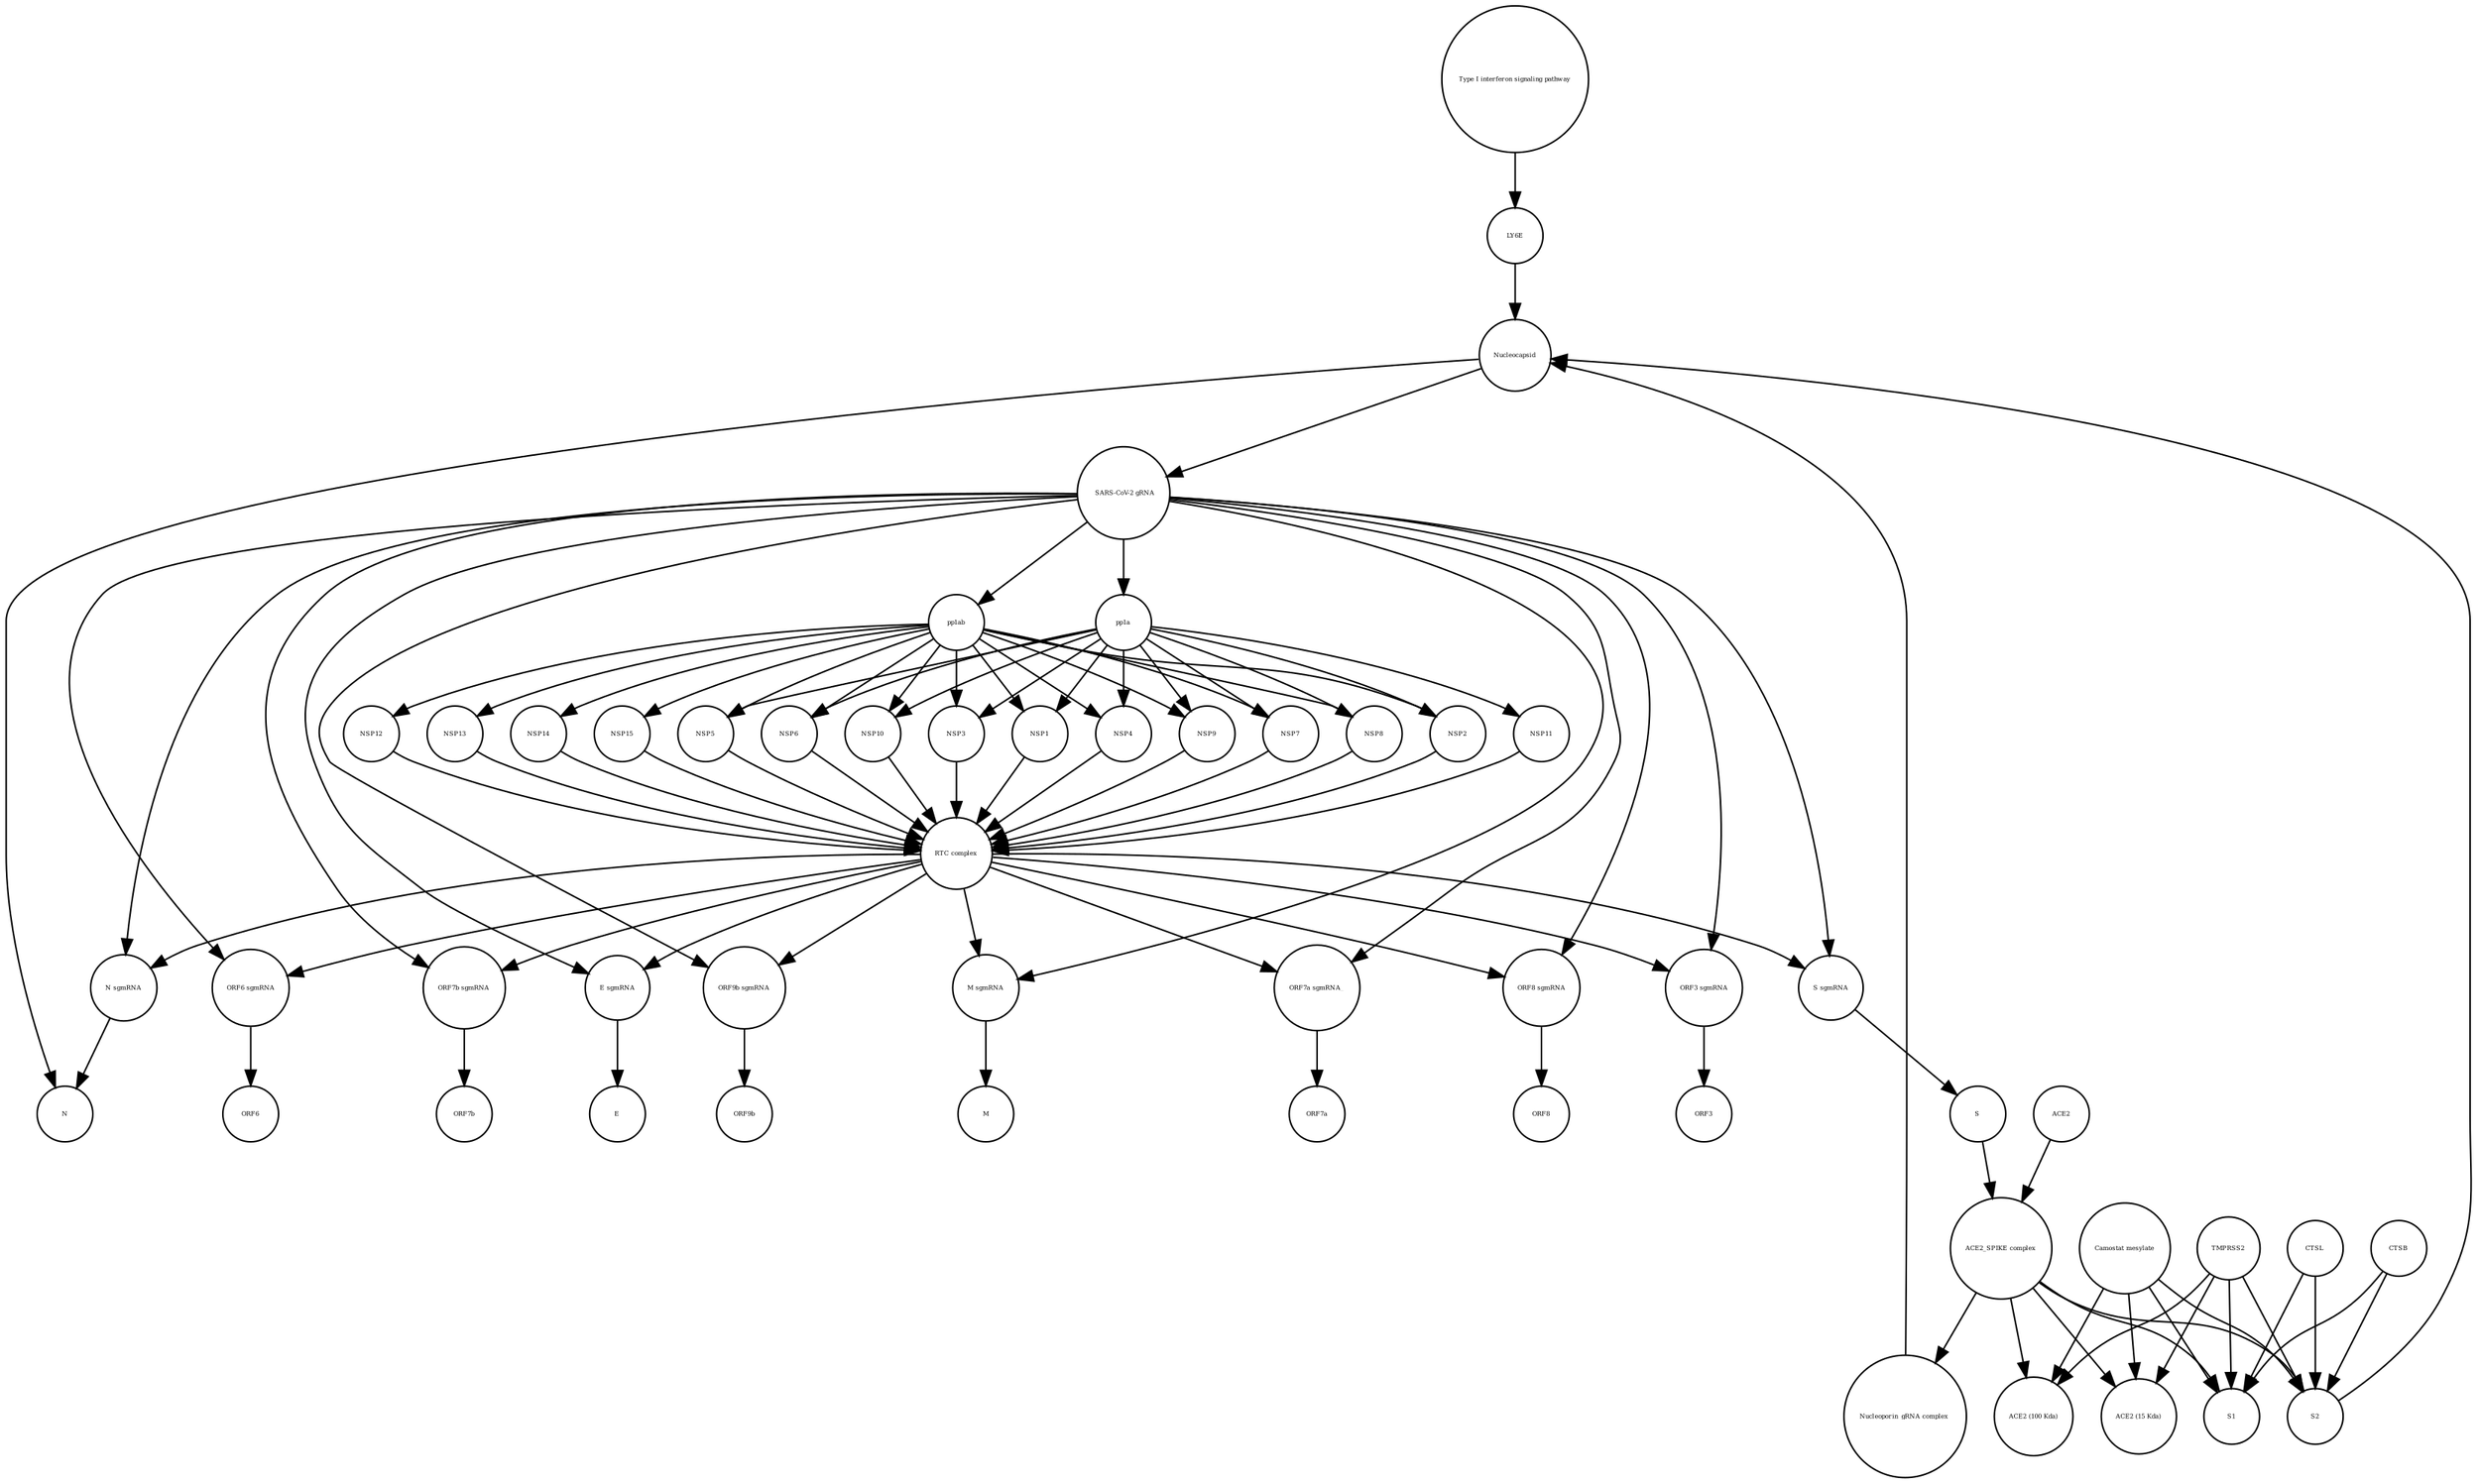 strict digraph  {
"Type I interferon signaling pathway" [annotation="", bipartite=0, cls=phenotype, fontsize=4, label="Type I interferon signaling pathway", shape=circle];
LY6E [annotation="", bipartite=0, cls=macromolecule, fontsize=4, label=LY6E, shape=circle];
"Camostat mesylate" [annotation="urn_miriam_pubchem.compound_2536", bipartite=0, cls="simple chemical", fontsize=4, label="Camostat mesylate", shape=circle];
ORF3 [annotation="", bipartite=0, cls=macromolecule, fontsize=4, label=ORF3, shape=circle];
NSP6 [annotation="", bipartite=0, cls=macromolecule, fontsize=4, label=NSP6, shape=circle];
NSP10 [annotation="", bipartite=0, cls=macromolecule, fontsize=4, label=NSP10, shape=circle];
Nucleocapsid [annotation="", bipartite=0, cls=complex, fontsize=4, label=Nucleocapsid, shape=circle];
ORF9b [annotation="", bipartite=0, cls=macromolecule, fontsize=4, label=ORF9b, shape=circle];
"ACE2_SPIKE complex" [annotation="", bipartite=0, cls=complex, fontsize=4, label="ACE2_SPIKE complex", shape=circle];
"N sgmRNA" [annotation="", bipartite=0, cls="nucleic acid feature", fontsize=4, label="N sgmRNA", shape=circle];
ORF7b [annotation="", bipartite=0, cls=macromolecule, fontsize=4, label=ORF7b, shape=circle];
"ACE2 (100 Kda)" [annotation="", bipartite=0, cls=macromolecule, fontsize=4, label="ACE2 (100 Kda)", shape=circle];
"S sgmRNA" [annotation="", bipartite=0, cls="nucleic acid feature", fontsize=4, label="S sgmRNA", shape=circle];
NSP3 [annotation="", bipartite=0, cls=macromolecule, fontsize=4, label=NSP3, shape=circle];
NSP1 [annotation="", bipartite=0, cls=macromolecule, fontsize=4, label=NSP1, shape=circle];
"ORF3 sgmRNA" [annotation="", bipartite=0, cls="nucleic acid feature", fontsize=4, label="ORF3 sgmRNA", shape=circle];
"Nucleoporin_gRNA complex " [annotation="", bipartite=0, cls=complex, fontsize=4, label="Nucleoporin_gRNA complex ", shape=circle];
"ORF6 sgmRNA" [annotation="", bipartite=0, cls="nucleic acid feature", fontsize=4, label="ORF6 sgmRNA", shape=circle];
N [annotation="", bipartite=0, cls=macromolecule, fontsize=4, label=N, shape=circle];
NSP11 [annotation="", bipartite=0, cls=macromolecule, fontsize=4, label=NSP11, shape=circle];
pp1ab [annotation="", bipartite=0, cls=macromolecule, fontsize=4, label=pp1ab, shape=circle];
"ORF7b sgmRNA" [annotation="", bipartite=0, cls="nucleic acid feature", fontsize=4, label="ORF7b sgmRNA", shape=circle];
"RTC complex" [annotation="", bipartite=0, cls=complex, fontsize=4, label="RTC complex", shape=circle];
ORF8 [annotation="", bipartite=0, cls=macromolecule, fontsize=4, label=ORF8, shape=circle];
NSP4 [annotation="", bipartite=0, cls=macromolecule, fontsize=4, label=NSP4, shape=circle];
CTSL [annotation="", bipartite=0, cls=macromolecule, fontsize=4, label=CTSL, shape=circle];
S1 [annotation="", bipartite=0, cls=macromolecule, fontsize=4, label=S1, shape=circle];
NSP9 [annotation="", bipartite=0, cls=macromolecule, fontsize=4, label=NSP9, shape=circle];
ORF6 [annotation="", bipartite=0, cls=macromolecule, fontsize=4, label=ORF6, shape=circle];
NSP7 [annotation="", bipartite=0, cls=macromolecule, fontsize=4, label=NSP7, shape=circle];
ACE2 [annotation="", bipartite=0, cls=macromolecule, fontsize=4, label=ACE2, shape=circle];
"E sgmRNA" [annotation="", bipartite=0, cls="nucleic acid feature", fontsize=4, label="E sgmRNA", shape=circle];
"ORF9b sgmRNA" [annotation="", bipartite=0, cls="nucleic acid feature", fontsize=4, label="ORF9b sgmRNA", shape=circle];
" SARS-CoV-2 gRNA" [annotation="", bipartite=0, cls="nucleic acid feature", fontsize=4, label=" SARS-CoV-2 gRNA", shape=circle];
NSP15 [annotation="", bipartite=0, cls=macromolecule, fontsize=4, label=NSP15, shape=circle];
S2 [annotation="", bipartite=0, cls=macromolecule, fontsize=4, label=S2, shape=circle];
"ACE2 (15 Kda)" [annotation="", bipartite=0, cls=macromolecule, fontsize=4, label="ACE2 (15 Kda)", shape=circle];
E [annotation="", bipartite=0, cls=macromolecule, fontsize=4, label=E, shape=circle];
TMPRSS2 [annotation="", bipartite=0, cls=macromolecule, fontsize=4, label=TMPRSS2, shape=circle];
CTSB [annotation="", bipartite=0, cls=macromolecule, fontsize=4, label=CTSB, shape=circle];
"M sgmRNA" [annotation="", bipartite=0, cls="nucleic acid feature", fontsize=4, label="M sgmRNA", shape=circle];
S [annotation="", bipartite=0, cls=macromolecule, fontsize=4, label=S, shape=circle];
NSP8 [annotation="", bipartite=0, cls=macromolecule, fontsize=4, label=NSP8, shape=circle];
ORF7a [annotation="", bipartite=0, cls=macromolecule, fontsize=4, label=ORF7a, shape=circle];
"ORF7a sgmRNA_" [annotation="", bipartite=0, cls="nucleic acid feature", fontsize=4, label="ORF7a sgmRNA_", shape=circle];
NSP12 [annotation="", bipartite=0, cls=macromolecule, fontsize=4, label=NSP12, shape=circle];
NSP2 [annotation="", bipartite=0, cls=macromolecule, fontsize=4, label=NSP2, shape=circle];
pp1a [annotation="", bipartite=0, cls=macromolecule, fontsize=4, label=pp1a, shape=circle];
NSP13 [annotation="", bipartite=0, cls=macromolecule, fontsize=4, label=NSP13, shape=circle];
M [annotation="", bipartite=0, cls=macromolecule, fontsize=4, label=M, shape=circle];
NSP5 [annotation="", bipartite=0, cls=macromolecule, fontsize=4, label=NSP5, shape=circle];
"ORF8 sgmRNA" [annotation="", bipartite=0, cls="nucleic acid feature", fontsize=4, label="ORF8 sgmRNA", shape=circle];
NSP14 [annotation="", bipartite=0, cls=macromolecule, fontsize=4, label=NSP14, shape=circle];
"Type I interferon signaling pathway" -> LY6E  [annotation="", interaction_type=stimulation];
LY6E -> Nucleocapsid  [annotation="urn_miriam_doi_10.1101%2F2020.03.05.979260|urn_miriam_doi_10.1101%2F2020.04.02.021469", interaction_type=inhibition];
"Camostat mesylate" -> "ACE2 (15 Kda)"  [annotation="urn_miriam_pubmed_32142651|urn_miriam_pubmed_32094589|urn_miriam_pubmed_24227843", interaction_type=inhibition];
"Camostat mesylate" -> S1  [annotation="urn_miriam_pubmed_32142651|urn_miriam_pubmed_32094589|urn_miriam_pubmed_24227843", interaction_type=inhibition];
"Camostat mesylate" -> "ACE2 (100 Kda)"  [annotation="urn_miriam_pubmed_32142651|urn_miriam_pubmed_32094589|urn_miriam_pubmed_24227843", interaction_type=inhibition];
"Camostat mesylate" -> S2  [annotation="urn_miriam_pubmed_32142651|urn_miriam_pubmed_32094589|urn_miriam_pubmed_24227843", interaction_type=inhibition];
NSP6 -> "RTC complex"  [annotation="", interaction_type=production];
NSP10 -> "RTC complex"  [annotation="", interaction_type=production];
Nucleocapsid -> " SARS-CoV-2 gRNA"  [annotation="", interaction_type=production];
Nucleocapsid -> N  [annotation="", interaction_type=production];
"ACE2_SPIKE complex" -> "ACE2 (15 Kda)"  [annotation="", interaction_type=production];
"ACE2_SPIKE complex" -> S1  [annotation="", interaction_type=production];
"ACE2_SPIKE complex" -> "ACE2 (100 Kda)"  [annotation="", interaction_type=production];
"ACE2_SPIKE complex" -> S2  [annotation="", interaction_type=production];
"ACE2_SPIKE complex" -> "Nucleoporin_gRNA complex "  [annotation="urn_miriam_pubmed_32142651|urn_miriam_pubmed_32094589", interaction_type=stimulation];
"N sgmRNA" -> N  [annotation="", interaction_type=production];
"S sgmRNA" -> S  [annotation="", interaction_type=production];
NSP3 -> "RTC complex"  [annotation="", interaction_type=production];
NSP1 -> "RTC complex"  [annotation="", interaction_type=production];
"ORF3 sgmRNA" -> ORF3  [annotation="", interaction_type=production];
"Nucleoporin_gRNA complex " -> Nucleocapsid  [annotation="", interaction_type=production];
"ORF6 sgmRNA" -> ORF6  [annotation="", interaction_type=production];
NSP11 -> "RTC complex"  [annotation="", interaction_type=production];
pp1ab -> NSP4  [annotation=urn_miriam_pubmed_31226023, interaction_type=catalysis];
pp1ab -> NSP12  [annotation=urn_miriam_pubmed_31226023, interaction_type=catalysis];
pp1ab -> NSP6  [annotation=urn_miriam_pubmed_31226023, interaction_type=catalysis];
pp1ab -> NSP10  [annotation=urn_miriam_pubmed_31226023, interaction_type=catalysis];
pp1ab -> NSP2  [annotation=urn_miriam_pubmed_31226023, interaction_type=catalysis];
pp1ab -> NSP9  [annotation=urn_miriam_pubmed_31226023, interaction_type=catalysis];
pp1ab -> NSP13  [annotation=urn_miriam_pubmed_31226023, interaction_type=catalysis];
pp1ab -> NSP3  [annotation=urn_miriam_pubmed_31226023, interaction_type=catalysis];
pp1ab -> NSP1  [annotation=urn_miriam_pubmed_31226023, interaction_type=catalysis];
pp1ab -> NSP8  [annotation=urn_miriam_pubmed_31226023, interaction_type=catalysis];
pp1ab -> NSP5  [annotation=urn_miriam_pubmed_31226023, interaction_type=catalysis];
pp1ab -> NSP7  [annotation=urn_miriam_pubmed_31226023, interaction_type=catalysis];
pp1ab -> NSP14  [annotation=urn_miriam_pubmed_31226023, interaction_type=catalysis];
pp1ab -> NSP15  [annotation=urn_miriam_pubmed_31226023, interaction_type=catalysis];
"ORF7b sgmRNA" -> ORF7b  [annotation="", interaction_type=production];
"RTC complex" -> "ORF7a sgmRNA_"  [annotation=urn_miriam_pubmed_31226023, interaction_type="necessary stimulation"];
"RTC complex" -> "ORF9b sgmRNA"  [annotation=urn_miriam_pubmed_31226023, interaction_type="necessary stimulation"];
"RTC complex" -> "N sgmRNA"  [annotation=urn_miriam_pubmed_31226023, interaction_type="necessary stimulation"];
"RTC complex" -> "S sgmRNA"  [annotation=urn_miriam_pubmed_31226023, interaction_type="necessary stimulation"];
"RTC complex" -> "ORF3 sgmRNA"  [annotation=urn_miriam_pubmed_31226023, interaction_type="necessary stimulation"];
"RTC complex" -> "M sgmRNA"  [annotation=urn_miriam_pubmed_31226023, interaction_type="necessary stimulation"];
"RTC complex" -> "ORF6 sgmRNA"  [annotation=urn_miriam_pubmed_31226023, interaction_type="necessary stimulation"];
"RTC complex" -> "E sgmRNA"  [annotation=urn_miriam_pubmed_31226023, interaction_type="necessary stimulation"];
"RTC complex" -> "ORF8 sgmRNA"  [annotation=urn_miriam_pubmed_31226023, interaction_type="necessary stimulation"];
"RTC complex" -> "ORF7b sgmRNA"  [annotation=urn_miriam_pubmed_31226023, interaction_type="necessary stimulation"];
NSP4 -> "RTC complex"  [annotation="", interaction_type=production];
CTSL -> S1  [annotation=urn_miriam_pubmed_32142651, interaction_type=catalysis];
CTSL -> S2  [annotation=urn_miriam_pubmed_32142651, interaction_type=catalysis];
NSP9 -> "RTC complex"  [annotation="", interaction_type=production];
NSP7 -> "RTC complex"  [annotation="", interaction_type=production];
ACE2 -> "ACE2_SPIKE complex"  [annotation="", interaction_type=production];
"E sgmRNA" -> E  [annotation="", interaction_type=production];
"ORF9b sgmRNA" -> ORF9b  [annotation="", interaction_type=production];
" SARS-CoV-2 gRNA" -> pp1a  [annotation="", interaction_type=production];
" SARS-CoV-2 gRNA" -> pp1ab  [annotation="", interaction_type=production];
" SARS-CoV-2 gRNA" -> "ORF7a sgmRNA_"  [annotation="", interaction_type=production];
" SARS-CoV-2 gRNA" -> "ORF8 sgmRNA"  [annotation="", interaction_type=production];
" SARS-CoV-2 gRNA" -> "ORF9b sgmRNA"  [annotation="", interaction_type=production];
" SARS-CoV-2 gRNA" -> "N sgmRNA"  [annotation="", interaction_type=production];
" SARS-CoV-2 gRNA" -> "S sgmRNA"  [annotation="", interaction_type=production];
" SARS-CoV-2 gRNA" -> "ORF3 sgmRNA"  [annotation="", interaction_type=production];
" SARS-CoV-2 gRNA" -> "M sgmRNA"  [annotation="", interaction_type=production];
" SARS-CoV-2 gRNA" -> "ORF6 sgmRNA"  [annotation="", interaction_type=production];
" SARS-CoV-2 gRNA" -> "E sgmRNA"  [annotation="", interaction_type=production];
" SARS-CoV-2 gRNA" -> "ORF7b sgmRNA"  [annotation="", interaction_type=production];
NSP15 -> "RTC complex"  [annotation="", interaction_type=production];
S2 -> Nucleocapsid  [annotation="urn_miriam_doi_10.1101%2F2020.03.05.979260|urn_miriam_doi_10.1101%2F2020.04.02.021469", interaction_type=stimulation];
TMPRSS2 -> "ACE2 (15 Kda)"  [annotation="urn_miriam_pubmed_32142651|urn_miriam_pubmed_32094589|urn_miriam_pubmed_24227843", interaction_type=catalysis];
TMPRSS2 -> S1  [annotation="urn_miriam_pubmed_32142651|urn_miriam_pubmed_32094589|urn_miriam_pubmed_24227843", interaction_type=catalysis];
TMPRSS2 -> "ACE2 (100 Kda)"  [annotation="urn_miriam_pubmed_32142651|urn_miriam_pubmed_32094589|urn_miriam_pubmed_24227843", interaction_type=catalysis];
TMPRSS2 -> S2  [annotation="urn_miriam_pubmed_32142651|urn_miriam_pubmed_32094589|urn_miriam_pubmed_24227843", interaction_type=catalysis];
CTSB -> S1  [annotation=urn_miriam_pubmed_32142651, interaction_type=catalysis];
CTSB -> S2  [annotation=urn_miriam_pubmed_32142651, interaction_type=catalysis];
"M sgmRNA" -> M  [annotation="", interaction_type=production];
S -> "ACE2_SPIKE complex"  [annotation="", interaction_type=production];
NSP8 -> "RTC complex"  [annotation="", interaction_type=production];
"ORF7a sgmRNA_" -> ORF7a  [annotation="", interaction_type=production];
NSP12 -> "RTC complex"  [annotation="", interaction_type=production];
NSP2 -> "RTC complex"  [annotation="", interaction_type=production];
pp1a -> NSP4  [annotation=urn_miriam_pubmed_31226023, interaction_type=catalysis];
pp1a -> NSP6  [annotation=urn_miriam_pubmed_31226023, interaction_type=catalysis];
pp1a -> NSP10  [annotation=urn_miriam_pubmed_31226023, interaction_type=catalysis];
pp1a -> NSP2  [annotation=urn_miriam_pubmed_31226023, interaction_type=catalysis];
pp1a -> NSP9  [annotation=urn_miriam_pubmed_31226023, interaction_type=catalysis];
pp1a -> NSP3  [annotation=urn_miriam_pubmed_31226023, interaction_type=catalysis];
pp1a -> NSP1  [annotation=urn_miriam_pubmed_31226023, interaction_type=catalysis];
pp1a -> NSP11  [annotation=urn_miriam_pubmed_31226023, interaction_type=catalysis];
pp1a -> NSP5  [annotation=urn_miriam_pubmed_31226023, interaction_type=catalysis];
pp1a -> NSP7  [annotation=urn_miriam_pubmed_31226023, interaction_type=catalysis];
pp1a -> NSP8  [annotation=urn_miriam_pubmed_31226023, interaction_type=catalysis];
NSP13 -> "RTC complex"  [annotation="", interaction_type=production];
NSP5 -> "RTC complex"  [annotation="", interaction_type=production];
"ORF8 sgmRNA" -> ORF8  [annotation="", interaction_type=production];
NSP14 -> "RTC complex"  [annotation="", interaction_type=production];
}
